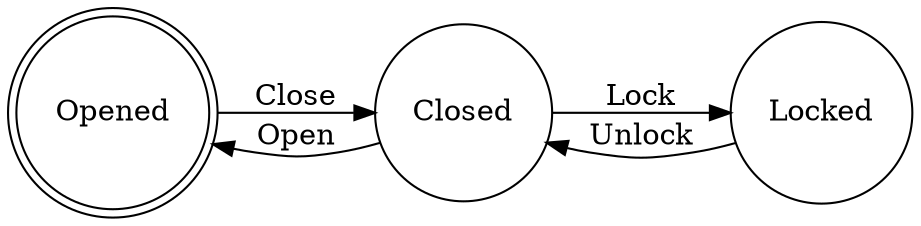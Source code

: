 digraph finite_state_machine {
	rankdir=LR;
	size="8,5"
	node [shape = doublecircle]; Opened;
	node [shape = circle];
	Opened -> Closed [ label = "Close" ];
	Closed -> Locked [ label = "Lock" ];
	Locked -> Closed [ label = "Unlock" ];
	Closed -> Opened [ label = "Open" ];
}